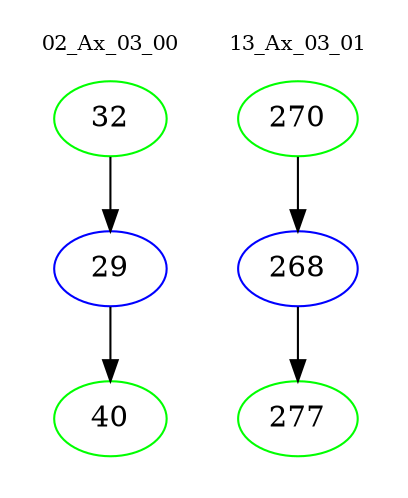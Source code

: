 digraph{
subgraph cluster_0 {
color = white
label = "02_Ax_03_00";
fontsize=10;
T0_32 [label="32", color="green"]
T0_32 -> T0_29 [color="black"]
T0_29 [label="29", color="blue"]
T0_29 -> T0_40 [color="black"]
T0_40 [label="40", color="green"]
}
subgraph cluster_1 {
color = white
label = "13_Ax_03_01";
fontsize=10;
T1_270 [label="270", color="green"]
T1_270 -> T1_268 [color="black"]
T1_268 [label="268", color="blue"]
T1_268 -> T1_277 [color="black"]
T1_277 [label="277", color="green"]
}
}
